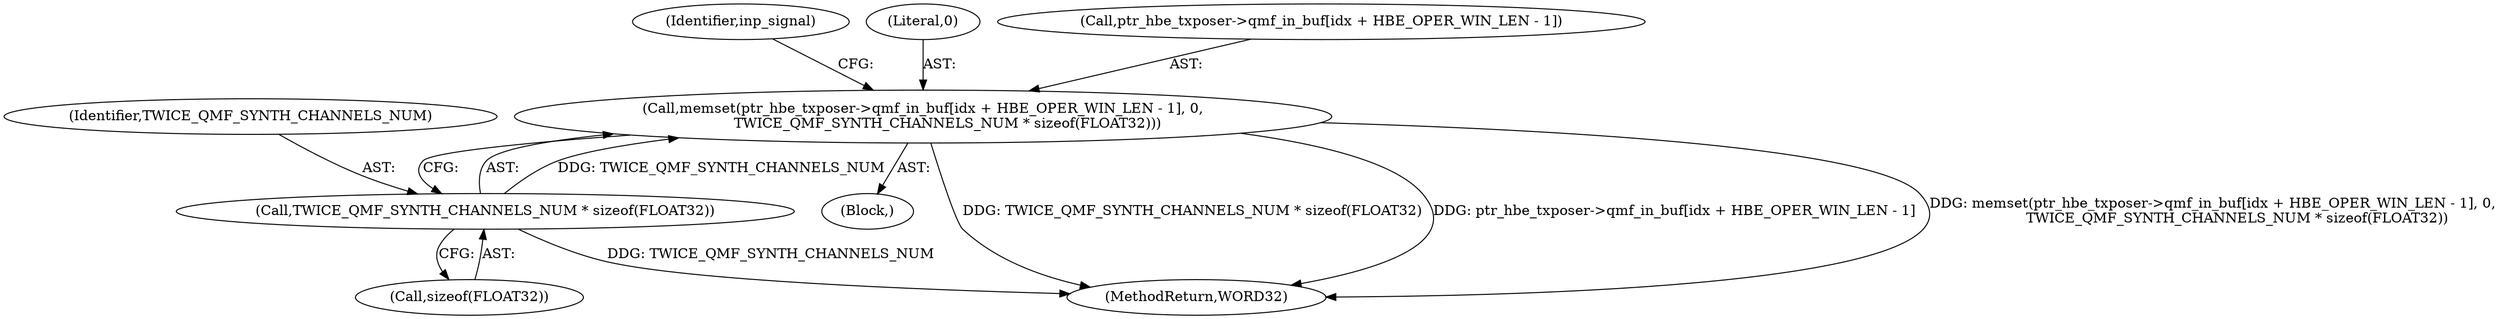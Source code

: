 digraph "0_Android_04e8cd58f075bec5892e369c8deebca9c67e855c_2@API" {
"1000162" [label="(Call,memset(ptr_hbe_txposer->qmf_in_buf[idx + HBE_OPER_WIN_LEN - 1], 0,\n           TWICE_QMF_SYNTH_CHANNELS_NUM * sizeof(FLOAT32)))"];
"1000173" [label="(Call,TWICE_QMF_SYNTH_CHANNELS_NUM * sizeof(FLOAT32))"];
"1000131" [label="(Block,)"];
"1000178" [label="(Identifier,inp_signal)"];
"1000173" [label="(Call,TWICE_QMF_SYNTH_CHANNELS_NUM * sizeof(FLOAT32))"];
"1000175" [label="(Call,sizeof(FLOAT32))"];
"1000174" [label="(Identifier,TWICE_QMF_SYNTH_CHANNELS_NUM)"];
"1000579" [label="(MethodReturn,WORD32)"];
"1000162" [label="(Call,memset(ptr_hbe_txposer->qmf_in_buf[idx + HBE_OPER_WIN_LEN - 1], 0,\n           TWICE_QMF_SYNTH_CHANNELS_NUM * sizeof(FLOAT32)))"];
"1000172" [label="(Literal,0)"];
"1000163" [label="(Call,ptr_hbe_txposer->qmf_in_buf[idx + HBE_OPER_WIN_LEN - 1])"];
"1000162" -> "1000131"  [label="AST: "];
"1000162" -> "1000173"  [label="CFG: "];
"1000163" -> "1000162"  [label="AST: "];
"1000172" -> "1000162"  [label="AST: "];
"1000173" -> "1000162"  [label="AST: "];
"1000178" -> "1000162"  [label="CFG: "];
"1000162" -> "1000579"  [label="DDG: TWICE_QMF_SYNTH_CHANNELS_NUM * sizeof(FLOAT32)"];
"1000162" -> "1000579"  [label="DDG: ptr_hbe_txposer->qmf_in_buf[idx + HBE_OPER_WIN_LEN - 1]"];
"1000162" -> "1000579"  [label="DDG: memset(ptr_hbe_txposer->qmf_in_buf[idx + HBE_OPER_WIN_LEN - 1], 0,\n           TWICE_QMF_SYNTH_CHANNELS_NUM * sizeof(FLOAT32))"];
"1000173" -> "1000162"  [label="DDG: TWICE_QMF_SYNTH_CHANNELS_NUM"];
"1000173" -> "1000175"  [label="CFG: "];
"1000174" -> "1000173"  [label="AST: "];
"1000175" -> "1000173"  [label="AST: "];
"1000173" -> "1000579"  [label="DDG: TWICE_QMF_SYNTH_CHANNELS_NUM"];
}
